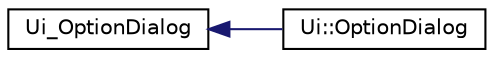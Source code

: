 digraph "Graphe hiérarchique des classes"
{
  edge [fontname="Helvetica",fontsize="10",labelfontname="Helvetica",labelfontsize="10"];
  node [fontname="Helvetica",fontsize="10",shape=record];
  rankdir="LR";
  Node1 [label="Ui_OptionDialog",height=0.2,width=0.4,color="black", fillcolor="white", style="filled",URL="$class_ui___option_dialog.html"];
  Node1 -> Node2 [dir="back",color="midnightblue",fontsize="10",style="solid",fontname="Helvetica"];
  Node2 [label="Ui::OptionDialog",height=0.2,width=0.4,color="black", fillcolor="white", style="filled",URL="$class_ui_1_1_option_dialog.html"];
}
